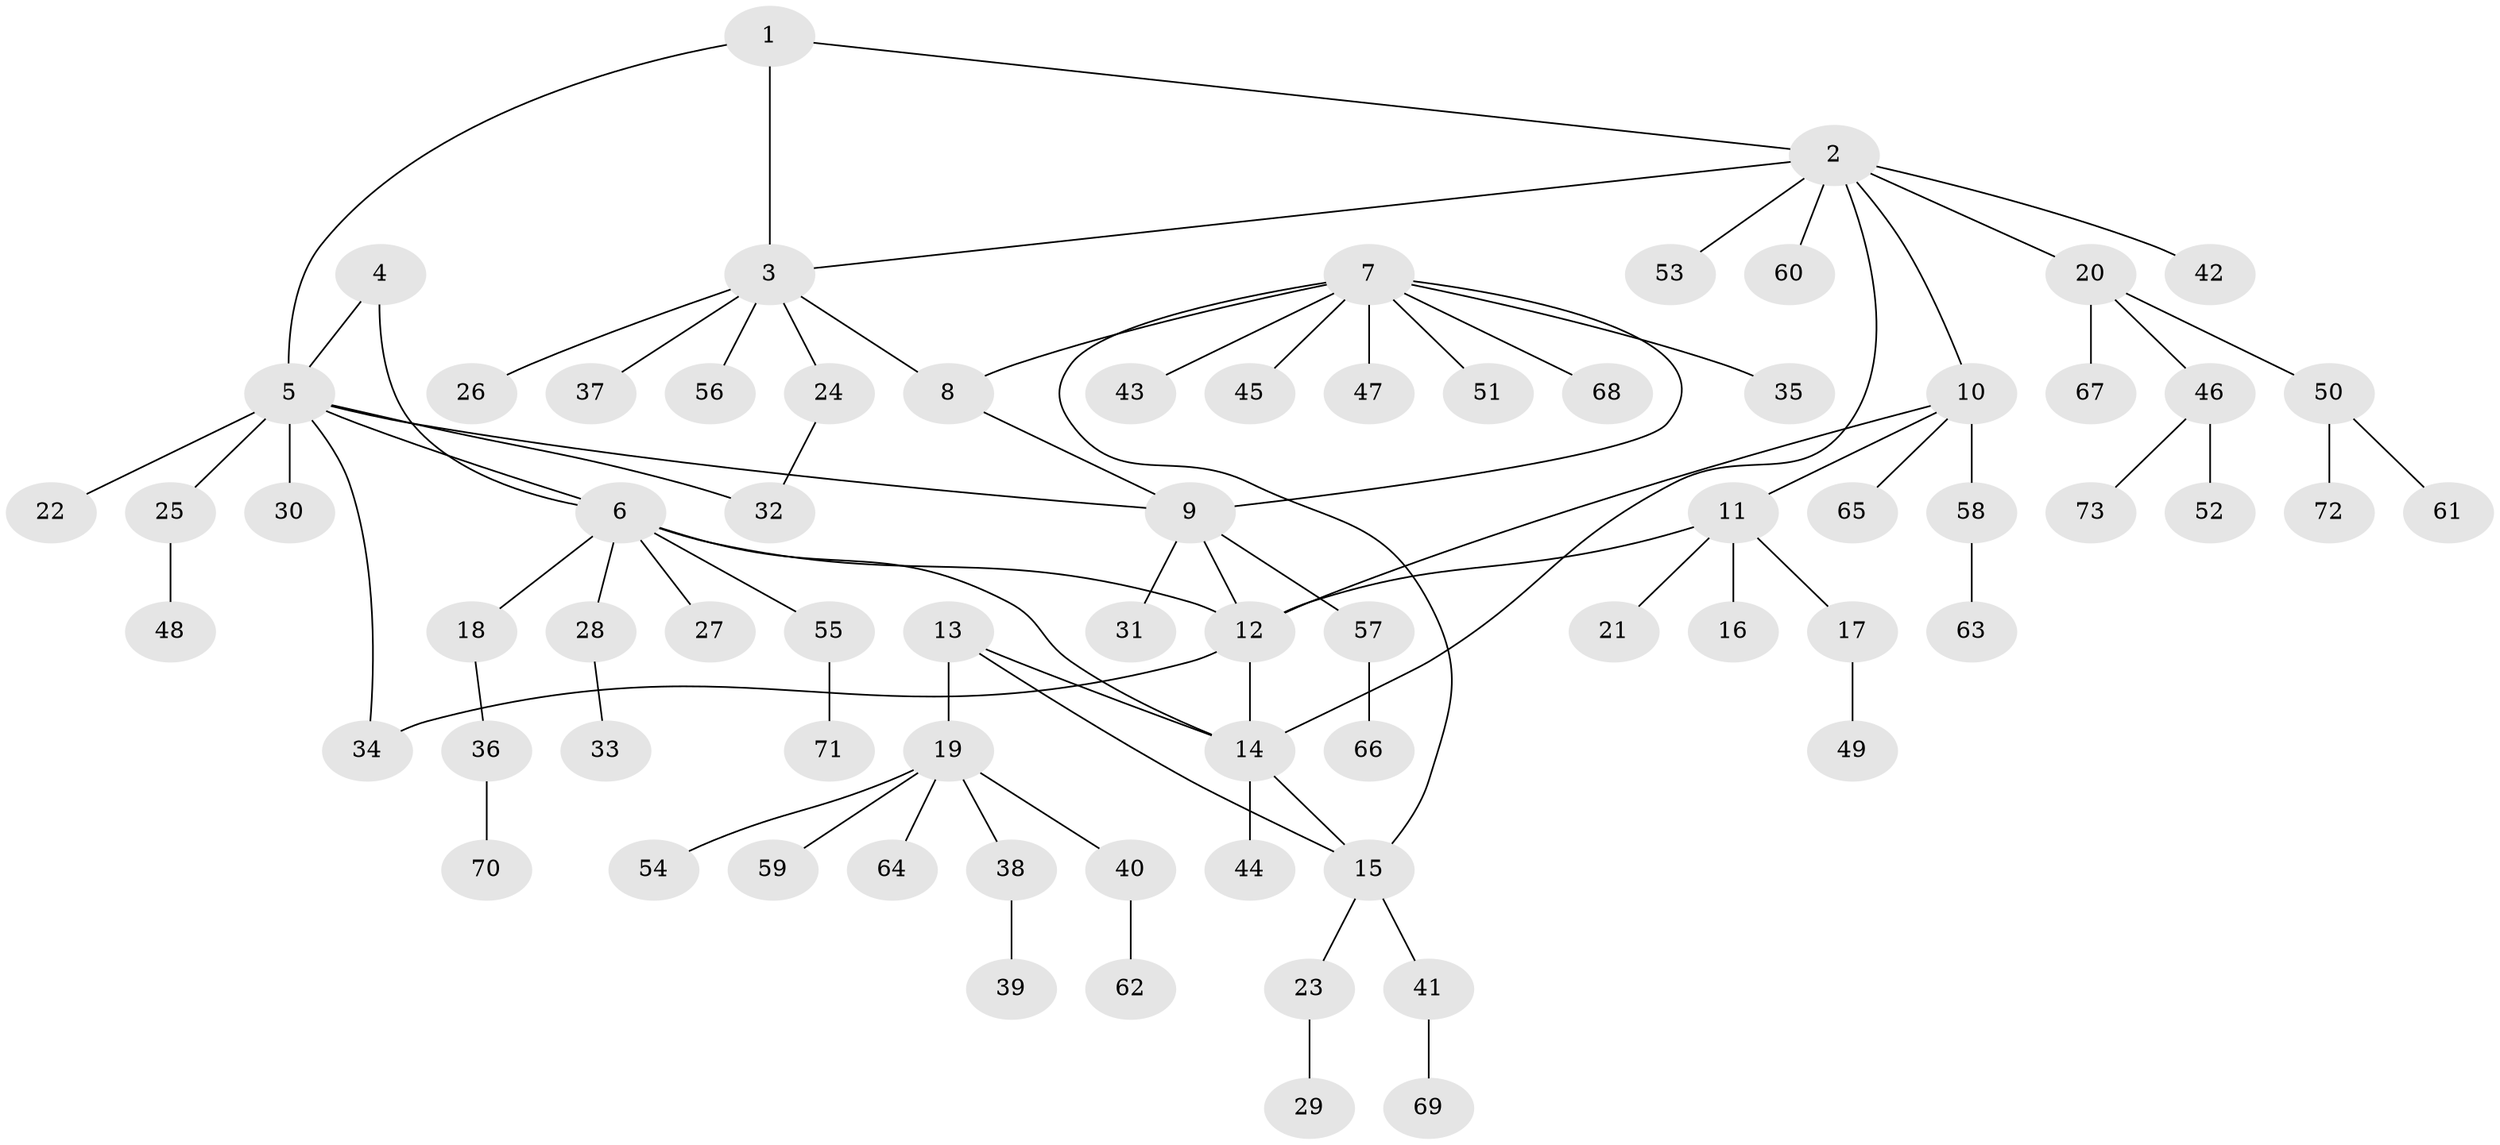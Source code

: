 // Generated by graph-tools (version 1.1) at 2025/26/03/09/25 03:26:42]
// undirected, 73 vertices, 85 edges
graph export_dot {
graph [start="1"]
  node [color=gray90,style=filled];
  1;
  2;
  3;
  4;
  5;
  6;
  7;
  8;
  9;
  10;
  11;
  12;
  13;
  14;
  15;
  16;
  17;
  18;
  19;
  20;
  21;
  22;
  23;
  24;
  25;
  26;
  27;
  28;
  29;
  30;
  31;
  32;
  33;
  34;
  35;
  36;
  37;
  38;
  39;
  40;
  41;
  42;
  43;
  44;
  45;
  46;
  47;
  48;
  49;
  50;
  51;
  52;
  53;
  54;
  55;
  56;
  57;
  58;
  59;
  60;
  61;
  62;
  63;
  64;
  65;
  66;
  67;
  68;
  69;
  70;
  71;
  72;
  73;
  1 -- 2;
  1 -- 3;
  1 -- 5;
  2 -- 3;
  2 -- 10;
  2 -- 14;
  2 -- 20;
  2 -- 42;
  2 -- 53;
  2 -- 60;
  3 -- 8;
  3 -- 24;
  3 -- 26;
  3 -- 37;
  3 -- 56;
  4 -- 5;
  4 -- 6;
  5 -- 6;
  5 -- 9;
  5 -- 22;
  5 -- 25;
  5 -- 30;
  5 -- 32;
  5 -- 34;
  6 -- 12;
  6 -- 14;
  6 -- 18;
  6 -- 27;
  6 -- 28;
  6 -- 55;
  7 -- 8;
  7 -- 9;
  7 -- 15;
  7 -- 35;
  7 -- 43;
  7 -- 45;
  7 -- 47;
  7 -- 51;
  7 -- 68;
  8 -- 9;
  9 -- 12;
  9 -- 31;
  9 -- 57;
  10 -- 11;
  10 -- 12;
  10 -- 58;
  10 -- 65;
  11 -- 12;
  11 -- 16;
  11 -- 17;
  11 -- 21;
  12 -- 14;
  12 -- 34;
  13 -- 14;
  13 -- 15;
  13 -- 19;
  14 -- 15;
  14 -- 44;
  15 -- 23;
  15 -- 41;
  17 -- 49;
  18 -- 36;
  19 -- 38;
  19 -- 40;
  19 -- 54;
  19 -- 59;
  19 -- 64;
  20 -- 46;
  20 -- 50;
  20 -- 67;
  23 -- 29;
  24 -- 32;
  25 -- 48;
  28 -- 33;
  36 -- 70;
  38 -- 39;
  40 -- 62;
  41 -- 69;
  46 -- 52;
  46 -- 73;
  50 -- 61;
  50 -- 72;
  55 -- 71;
  57 -- 66;
  58 -- 63;
}
